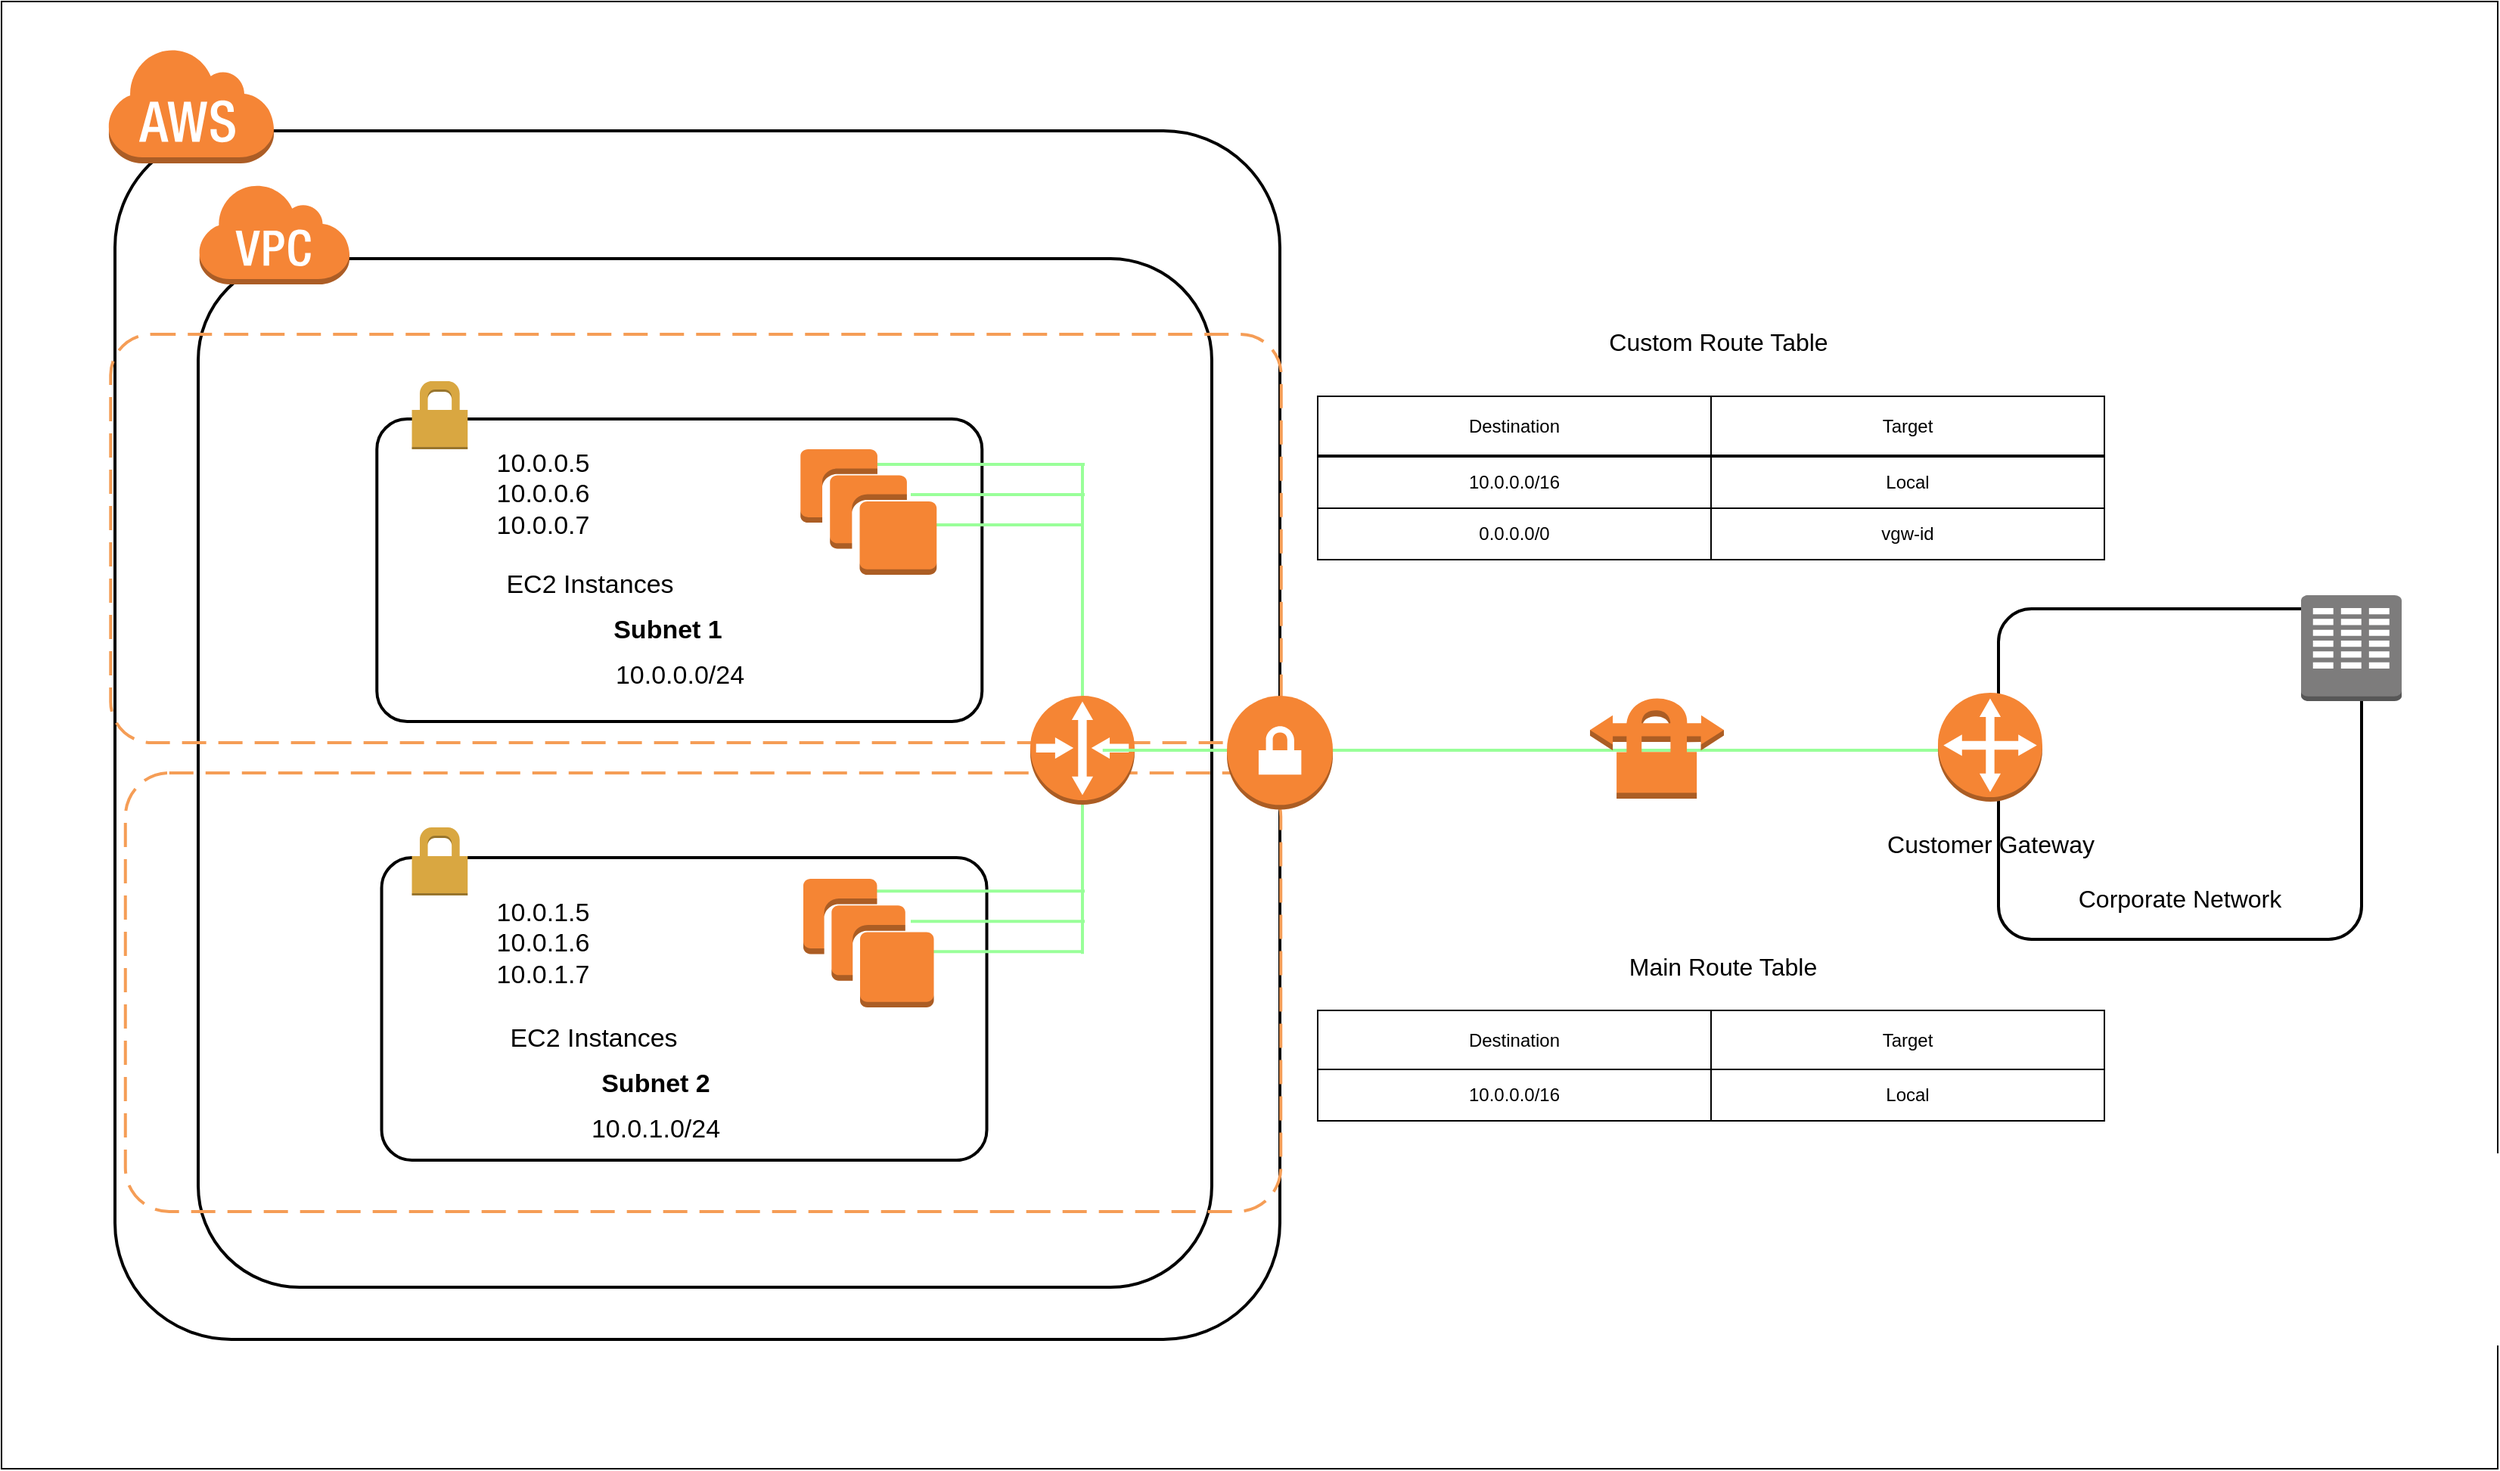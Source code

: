 <mxfile version="25.0.3">
  <diagram id="Ht1M8jgEwFfnCIfOTk4-" name="Page-1">
    <mxGraphModel dx="1303" dy="-136" grid="1" gridSize="10" guides="1" tooltips="1" connect="1" arrows="1" fold="1" page="1" pageScale="1" pageWidth="1169" pageHeight="827" math="0" shadow="0">
      <root>
        <mxCell id="0" />
        <mxCell id="1" parent="0" />
        <mxCell id="37ZLg6Zo2QXrsZJEwIlP-2" value="" style="rounded=0;whiteSpace=wrap;html=1;" vertex="1" parent="1">
          <mxGeometry x="140" y="2040" width="1650" height="970" as="geometry" />
        </mxCell>
        <mxCell id="37ZLg6Zo2QXrsZJEwIlP-4" value="" style="rounded=1;arcSize=10;dashed=0;fillColor=none;gradientColor=none;strokeWidth=2;" vertex="1" parent="1">
          <mxGeometry x="270" y="2210" width="670" height="680" as="geometry" />
        </mxCell>
        <mxCell id="37ZLg6Zo2QXrsZJEwIlP-5" value="" style="dashed=0;html=1;shape=mxgraph.aws3.virtual_private_cloud;fillColor=#F58536;gradientColor=none;dashed=0;" vertex="1" parent="1">
          <mxGeometry x="270" y="2160" width="100" height="67" as="geometry" />
        </mxCell>
        <mxCell id="37ZLg6Zo2QXrsZJEwIlP-6" value="" style="rounded=1;arcSize=10;dashed=0;fillColor=none;gradientColor=none;strokeWidth=2;" vertex="1" parent="1">
          <mxGeometry x="215" y="2125.5" width="770" height="799" as="geometry" />
        </mxCell>
        <mxCell id="37ZLg6Zo2QXrsZJEwIlP-7" value="" style="dashed=0;html=1;shape=mxgraph.aws3.cloud;fillColor=#F58536;gradientColor=none;dashed=0;" vertex="1" parent="1">
          <mxGeometry x="210" y="2070" width="110" height="77" as="geometry" />
        </mxCell>
        <mxCell id="37ZLg6Zo2QXrsZJEwIlP-9" value="" style="rounded=1;arcSize=10;dashed=1;strokeColor=#F59D56;fillColor=none;gradientColor=none;dashPattern=8 4;strokeWidth=2;" vertex="1" parent="1">
          <mxGeometry x="212.13" y="2260" width="773.75" height="270" as="geometry" />
        </mxCell>
        <mxCell id="37ZLg6Zo2QXrsZJEwIlP-10" value="" style="rounded=1;arcSize=10;dashed=1;strokeColor=#F59D56;fillColor=none;gradientColor=none;dashPattern=8 4;strokeWidth=2;" vertex="1" parent="1">
          <mxGeometry x="221.88" y="2550" width="763.75" height="290" as="geometry" />
        </mxCell>
        <mxCell id="37ZLg6Zo2QXrsZJEwIlP-11" value="" style="rounded=1;arcSize=10;dashed=0;fillColor=none;gradientColor=none;strokeWidth=2;fontFamily=Arial;fontSize=17;" vertex="1" parent="1">
          <mxGeometry x="388.13" y="2316" width="400" height="200" as="geometry" />
        </mxCell>
        <mxCell id="37ZLg6Zo2QXrsZJEwIlP-13" value="" style="rounded=1;arcSize=10;dashed=0;fillColor=none;gradientColor=none;strokeWidth=2;fontFamily=Arial;fontSize=17;" vertex="1" parent="1">
          <mxGeometry x="391.26" y="2606" width="400" height="200" as="geometry" />
        </mxCell>
        <mxCell id="37ZLg6Zo2QXrsZJEwIlP-14" value="" style="dashed=0;html=1;shape=mxgraph.aws3.permissions;fillColor=#D9A741;gradientColor=none;dashed=0;fontFamily=Arial;fontSize=17;" vertex="1" parent="1">
          <mxGeometry x="411.26" y="2586" width="36.87" height="45" as="geometry" />
        </mxCell>
        <mxCell id="37ZLg6Zo2QXrsZJEwIlP-15" value="" style="dashed=0;html=1;shape=mxgraph.aws3.permissions;fillColor=#D9A741;gradientColor=none;dashed=0;fontFamily=Arial;fontSize=17;" vertex="1" parent="1">
          <mxGeometry x="411.26" y="2291" width="36.87" height="45" as="geometry" />
        </mxCell>
        <mxCell id="37ZLg6Zo2QXrsZJEwIlP-24" value="" style="rounded=1;arcSize=10;dashed=0;fillColor=none;gradientColor=none;strokeWidth=2;" vertex="1" parent="1">
          <mxGeometry x="1460" y="2441.5" width="240" height="218.5" as="geometry" />
        </mxCell>
        <mxCell id="37ZLg6Zo2QXrsZJEwIlP-23" value="" style="outlineConnect=0;dashed=0;verticalLabelPosition=bottom;verticalAlign=top;align=center;html=1;shape=mxgraph.aws3.corporate_data_center;fillColor=#7D7C7C;gradientColor=none;" vertex="1" parent="1">
          <mxGeometry x="1660" y="2432.5" width="66.5" height="70" as="geometry" />
        </mxCell>
        <mxCell id="37ZLg6Zo2QXrsZJEwIlP-33" value="10.0.0.5&lt;div&gt;10.0.0.6&lt;/div&gt;&lt;div&gt;10.0.0.7&lt;/div&gt;" style="text;html=1;align=center;verticalAlign=middle;whiteSpace=wrap;rounded=0;fontSize=17;fontFamily=Arial;" vertex="1" parent="1">
          <mxGeometry x="468.13" y="2351" width="60" height="30" as="geometry" />
        </mxCell>
        <mxCell id="37ZLg6Zo2QXrsZJEwIlP-34" value="10.0.1.5&lt;div&gt;10.0.1.6&lt;/div&gt;&lt;div&gt;10.0.1.7&lt;/div&gt;" style="text;html=1;align=center;verticalAlign=middle;whiteSpace=wrap;rounded=0;fontSize=17;fontFamily=Arial;" vertex="1" parent="1">
          <mxGeometry x="468.13" y="2647.5" width="60" height="30" as="geometry" />
        </mxCell>
        <mxCell id="37ZLg6Zo2QXrsZJEwIlP-35" value="EC2 Instances" style="text;html=1;align=center;verticalAlign=middle;whiteSpace=wrap;rounded=0;fontSize=17;fontFamily=Arial;" vertex="1" parent="1">
          <mxGeometry x="468.13" y="2411" width="121.87" height="30" as="geometry" />
        </mxCell>
        <mxCell id="37ZLg6Zo2QXrsZJEwIlP-36" value="EC2 Instances" style="text;html=1;align=center;verticalAlign=middle;whiteSpace=wrap;rounded=0;fontSize=17;fontFamily=Arial;" vertex="1" parent="1">
          <mxGeometry x="463.13" y="2711" width="136.87" height="30" as="geometry" />
        </mxCell>
        <mxCell id="37ZLg6Zo2QXrsZJEwIlP-37" value="Subnet 1" style="text;html=1;align=center;verticalAlign=middle;whiteSpace=wrap;rounded=0;fontSize=17;fontFamily=Arial;fontStyle=1" vertex="1" parent="1">
          <mxGeometry x="543.13" y="2441" width="75" height="30" as="geometry" />
        </mxCell>
        <mxCell id="37ZLg6Zo2QXrsZJEwIlP-38" value="Subnet 2" style="text;html=1;align=center;verticalAlign=middle;whiteSpace=wrap;rounded=0;fontSize=17;fontFamily=Arial;fontStyle=1" vertex="1" parent="1">
          <mxGeometry x="535.13" y="2741" width="75" height="30" as="geometry" />
        </mxCell>
        <mxCell id="37ZLg6Zo2QXrsZJEwIlP-40" value="10.0.0.0/24" style="text;html=1;align=center;verticalAlign=middle;whiteSpace=wrap;rounded=0;fontSize=17;fontFamily=Arial;" vertex="1" parent="1">
          <mxGeometry x="550.63" y="2471" width="75" height="30" as="geometry" />
        </mxCell>
        <mxCell id="37ZLg6Zo2QXrsZJEwIlP-41" value="10.0.1.0/24" style="text;html=1;align=center;verticalAlign=middle;whiteSpace=wrap;rounded=0;fontSize=17;fontFamily=Arial;" vertex="1" parent="1">
          <mxGeometry x="535.13" y="2771" width="75" height="30" as="geometry" />
        </mxCell>
        <mxCell id="37ZLg6Zo2QXrsZJEwIlP-43" value="" style="line;strokeWidth=2;html=1;strokeColor=#99FF99;" vertex="1" parent="1">
          <mxGeometry x="716" y="2341" width="140" height="10" as="geometry" />
        </mxCell>
        <mxCell id="37ZLg6Zo2QXrsZJEwIlP-44" value="" style="line;strokeWidth=2;html=1;strokeColor=#99FF99;" vertex="1" parent="1">
          <mxGeometry x="741" y="2361" width="115" height="10" as="geometry" />
        </mxCell>
        <mxCell id="37ZLg6Zo2QXrsZJEwIlP-47" value="" style="line;strokeWidth=2;html=1;strokeColor=#99FF99;" vertex="1" parent="1">
          <mxGeometry x="753.13" y="2381" width="101.87" height="10" as="geometry" />
        </mxCell>
        <mxCell id="37ZLg6Zo2QXrsZJEwIlP-48" value="" style="line;strokeWidth=2;html=1;rotation=90;strokeColor=#99FF99;" vertex="1" parent="1">
          <mxGeometry x="777.37" y="2418.88" width="154.25" height="10" as="geometry" />
        </mxCell>
        <mxCell id="37ZLg6Zo2QXrsZJEwIlP-17" value="" style="outlineConnect=0;dashed=0;verticalLabelPosition=bottom;verticalAlign=top;align=center;html=1;shape=mxgraph.aws3.instances;fillColor=#F58534;gradientColor=none;fontFamily=Arial;fontSize=17;" vertex="1" parent="1">
          <mxGeometry x="668.13" y="2336" width="90" height="83" as="geometry" />
        </mxCell>
        <mxCell id="37ZLg6Zo2QXrsZJEwIlP-54" value="" style="line;strokeWidth=2;html=1;strokeColor=#99FF99;" vertex="1" parent="1">
          <mxGeometry x="716" y="2623.12" width="140" height="10" as="geometry" />
        </mxCell>
        <mxCell id="37ZLg6Zo2QXrsZJEwIlP-55" value="" style="line;strokeWidth=2;html=1;strokeColor=#99FF99;" vertex="1" parent="1">
          <mxGeometry x="741" y="2643.12" width="115" height="10" as="geometry" />
        </mxCell>
        <mxCell id="37ZLg6Zo2QXrsZJEwIlP-56" value="" style="line;strokeWidth=2;html=1;strokeColor=#99FF99;" vertex="1" parent="1">
          <mxGeometry x="753.13" y="2663.12" width="101.87" height="10" as="geometry" />
        </mxCell>
        <mxCell id="37ZLg6Zo2QXrsZJEwIlP-57" value="" style="line;strokeWidth=2;html=1;rotation=90;strokeColor=#99FF99;" vertex="1" parent="1">
          <mxGeometry x="798.18" y="2608.31" width="112.63" height="10" as="geometry" />
        </mxCell>
        <mxCell id="37ZLg6Zo2QXrsZJEwIlP-19" value="" style="outlineConnect=0;dashed=0;verticalLabelPosition=bottom;verticalAlign=top;align=center;html=1;shape=mxgraph.aws3.router;fillColor=#F58534;gradientColor=none;" vertex="1" parent="1">
          <mxGeometry x="819.99" y="2499" width="69" height="72" as="geometry" />
        </mxCell>
        <mxCell id="37ZLg6Zo2QXrsZJEwIlP-18" value="" style="outlineConnect=0;dashed=0;verticalLabelPosition=bottom;verticalAlign=top;align=center;html=1;shape=mxgraph.aws3.instances;fillColor=#F58534;gradientColor=none;fontFamily=Arial;fontSize=17;" vertex="1" parent="1">
          <mxGeometry x="670" y="2620" width="86.26" height="85" as="geometry" />
        </mxCell>
        <mxCell id="37ZLg6Zo2QXrsZJEwIlP-58" value="" style="line;strokeWidth=2;html=1;rotation=90;strokeColor=#99FF99;direction=south;" vertex="1" parent="1">
          <mxGeometry x="1243.93" y="2303.94" width="10" height="462.13" as="geometry" />
        </mxCell>
        <mxCell id="37ZLg6Zo2QXrsZJEwIlP-59" value="" style="line;strokeWidth=2;html=1;rotation=90;strokeColor=#99FF99;direction=south;" vertex="1" parent="1">
          <mxGeometry x="940.005" y="2457.875" width="10" height="154.25" as="geometry" />
        </mxCell>
        <mxCell id="37ZLg6Zo2QXrsZJEwIlP-20" value="" style="outlineConnect=0;dashed=0;verticalLabelPosition=bottom;verticalAlign=top;align=center;html=1;shape=mxgraph.aws3.vpn_gateway;fillColor=#F58534;gradientColor=none;" vertex="1" parent="1">
          <mxGeometry x="950.01" y="2499" width="70" height="75.25" as="geometry" />
        </mxCell>
        <mxCell id="37ZLg6Zo2QXrsZJEwIlP-21" value="" style="outlineConnect=0;dashed=0;verticalLabelPosition=bottom;verticalAlign=top;align=center;html=1;shape=mxgraph.aws3.vpn_connection;fillColor=#F58534;gradientColor=none;" vertex="1" parent="1">
          <mxGeometry x="1190" y="2499" width="88.5" height="68" as="geometry" />
        </mxCell>
        <mxCell id="37ZLg6Zo2QXrsZJEwIlP-22" value="" style="outlineConnect=0;dashed=0;verticalLabelPosition=bottom;verticalAlign=top;align=center;html=1;shape=mxgraph.aws3.customer_gateway;fillColor=#F58534;gradientColor=none;" vertex="1" parent="1">
          <mxGeometry x="1420" y="2497" width="69" height="72" as="geometry" />
        </mxCell>
        <mxCell id="37ZLg6Zo2QXrsZJEwIlP-60" value="Destination" style="rounded=0;whiteSpace=wrap;html=1;" vertex="1" parent="1">
          <mxGeometry x="1010" y="2301" width="260" height="39" as="geometry" />
        </mxCell>
        <mxCell id="37ZLg6Zo2QXrsZJEwIlP-61" value="Target" style="rounded=0;whiteSpace=wrap;html=1;" vertex="1" parent="1">
          <mxGeometry x="1270" y="2301" width="260" height="39" as="geometry" />
        </mxCell>
        <mxCell id="37ZLg6Zo2QXrsZJEwIlP-62" value="Destination" style="rounded=0;whiteSpace=wrap;html=1;" vertex="1" parent="1">
          <mxGeometry x="1010" y="2707" width="260" height="39" as="geometry" />
        </mxCell>
        <mxCell id="37ZLg6Zo2QXrsZJEwIlP-63" value="Target" style="rounded=0;whiteSpace=wrap;html=1;" vertex="1" parent="1">
          <mxGeometry x="1270" y="2707" width="260" height="39" as="geometry" />
        </mxCell>
        <mxCell id="37ZLg6Zo2QXrsZJEwIlP-64" value="10.0.0.0/16" style="rounded=0;whiteSpace=wrap;html=1;" vertex="1" parent="1">
          <mxGeometry x="1010" y="2746" width="260" height="34" as="geometry" />
        </mxCell>
        <mxCell id="37ZLg6Zo2QXrsZJEwIlP-65" value="Local" style="rounded=0;whiteSpace=wrap;html=1;" vertex="1" parent="1">
          <mxGeometry x="1270" y="2746" width="260" height="34" as="geometry" />
        </mxCell>
        <mxCell id="37ZLg6Zo2QXrsZJEwIlP-66" value="10.0.0.0/16" style="rounded=0;whiteSpace=wrap;html=1;" vertex="1" parent="1">
          <mxGeometry x="1010" y="2341" width="260" height="34" as="geometry" />
        </mxCell>
        <mxCell id="37ZLg6Zo2QXrsZJEwIlP-67" value="Local" style="rounded=0;whiteSpace=wrap;html=1;" vertex="1" parent="1">
          <mxGeometry x="1270" y="2341" width="260" height="34" as="geometry" />
        </mxCell>
        <mxCell id="37ZLg6Zo2QXrsZJEwIlP-68" value="0.0.0.0/0" style="rounded=0;whiteSpace=wrap;html=1;" vertex="1" parent="1">
          <mxGeometry x="1010" y="2375" width="260" height="34" as="geometry" />
        </mxCell>
        <mxCell id="37ZLg6Zo2QXrsZJEwIlP-69" value="vgw-id" style="rounded=0;whiteSpace=wrap;html=1;" vertex="1" parent="1">
          <mxGeometry x="1270" y="2375" width="260" height="34" as="geometry" />
        </mxCell>
        <mxCell id="37ZLg6Zo2QXrsZJEwIlP-70" value="Main Route Table" style="text;html=1;align=center;verticalAlign=middle;whiteSpace=wrap;rounded=0;fontSize=16;" vertex="1" parent="1">
          <mxGeometry x="1210" y="2663.12" width="136.07" height="30" as="geometry" />
        </mxCell>
        <mxCell id="37ZLg6Zo2QXrsZJEwIlP-71" value="Custom Route Table" style="text;html=1;align=center;verticalAlign=middle;whiteSpace=wrap;rounded=0;fontSize=16;" vertex="1" parent="1">
          <mxGeometry x="1200" y="2250" width="150" height="30" as="geometry" />
        </mxCell>
        <mxCell id="37ZLg6Zo2QXrsZJEwIlP-72" value="Customer Gateway" style="text;html=1;align=center;verticalAlign=middle;whiteSpace=wrap;rounded=0;fontSize=16;" vertex="1" parent="1">
          <mxGeometry x="1380" y="2582.13" width="150" height="30" as="geometry" />
        </mxCell>
        <mxCell id="37ZLg6Zo2QXrsZJEwIlP-73" value="Corporate Network" style="text;html=1;align=center;verticalAlign=middle;whiteSpace=wrap;rounded=0;fontSize=16;" vertex="1" parent="1">
          <mxGeometry x="1505" y="2617.5" width="150" height="30" as="geometry" />
        </mxCell>
      </root>
    </mxGraphModel>
  </diagram>
</mxfile>
